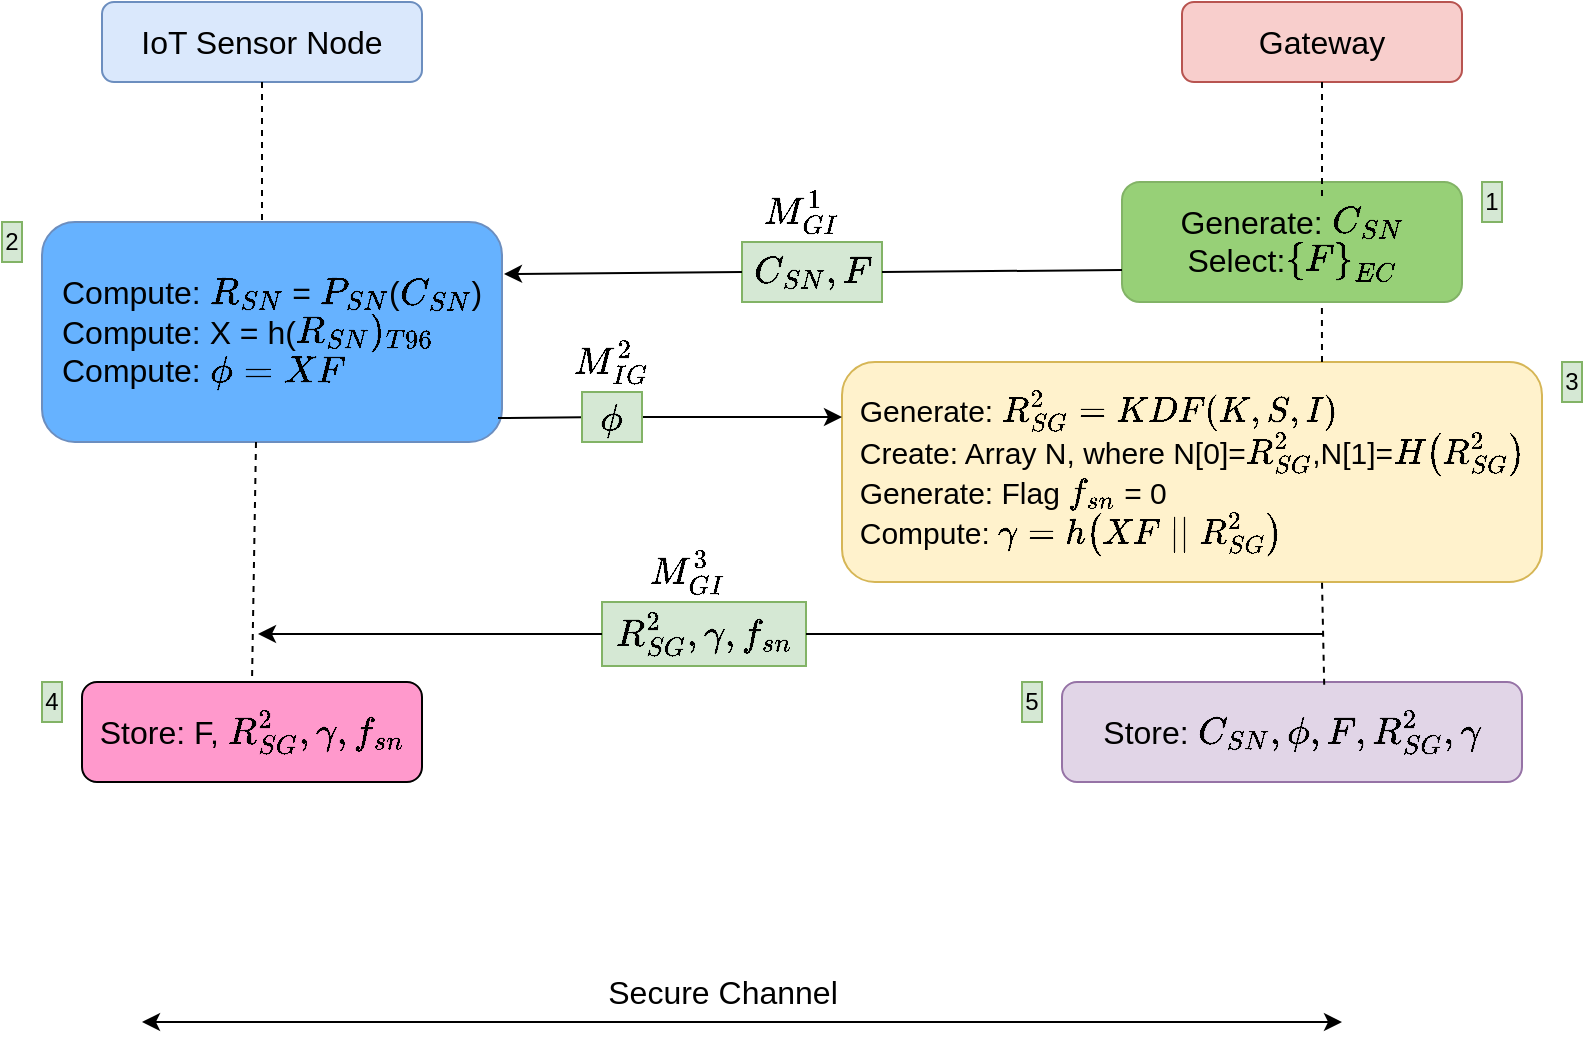 <mxfile version="21.1.4" type="github">
  <diagram name="Page-1" id="TNbmgFJ4rGOWiyjLX6vp">
    <mxGraphModel dx="992" dy="629" grid="1" gridSize="10" guides="1" tooltips="1" connect="1" arrows="1" fold="1" page="1" pageScale="1" pageWidth="850" pageHeight="1100" math="1" shadow="0">
      <root>
        <mxCell id="0" />
        <mxCell id="1" parent="0" />
        <mxCell id="ZjjznndVC-6k5SrVuJLU-1" value="&lt;font style=&quot;font-size: 16px;&quot;&gt;IoT Sensor Node&lt;/font&gt;" style="rounded=1;whiteSpace=wrap;html=1;fillColor=#dae8fc;strokeColor=#6c8ebf;" parent="1" vertex="1">
          <mxGeometry x="100" y="50" width="160" height="40" as="geometry" />
        </mxCell>
        <mxCell id="ZjjznndVC-6k5SrVuJLU-2" value="&lt;font style=&quot;font-size: 16px;&quot;&gt;Gateway&lt;/font&gt;" style="rounded=1;whiteSpace=wrap;html=1;fillColor=#f8cecc;strokeColor=#b85450;" parent="1" vertex="1">
          <mxGeometry x="640" y="50" width="140" height="40" as="geometry" />
        </mxCell>
        <mxCell id="ZjjznndVC-6k5SrVuJLU-3" value="&lt;font style=&quot;font-size: 16px;&quot;&gt;Compute: `R_{SN}` = `P_{SN}`(`C_{SN}`)&lt;br&gt;Compute: X = h(`R_{SN})_{T96}`&lt;br&gt;Compute: `\phi= XF`&lt;/font&gt;" style="rounded=1;whiteSpace=wrap;html=1;fillColor=#66B2FF;strokeColor=#6c8ebf;align=left;spacingLeft=8;" parent="1" vertex="1">
          <mxGeometry x="70" y="160" width="230" height="110" as="geometry" />
        </mxCell>
        <mxCell id="ZjjznndVC-6k5SrVuJLU-4" value="&lt;font style=&quot;font-size: 16px;&quot;&gt;Generate: `C_{SN}`&lt;br&gt;Select:`{F}_{EC}`&lt;/font&gt;" style="rounded=1;whiteSpace=wrap;html=1;fillColor=#97D077;strokeColor=#82b366;align=center;" parent="1" vertex="1">
          <mxGeometry x="610" y="140" width="170" height="60" as="geometry" />
        </mxCell>
        <mxCell id="ZjjznndVC-6k5SrVuJLU-6" value="&lt;div style=&quot;border-color: var(--border-color); text-align: left; font-size: 15px;&quot;&gt;&lt;font style=&quot;font-size: 15px;&quot;&gt;Generate: `R_{SG}^2 =KDF(K, S, I)`&lt;/font&gt;&lt;/div&gt;&lt;div style=&quot;border-color: var(--border-color); text-align: left; font-size: 15px;&quot;&gt;&lt;span style=&quot;border-color: var(--border-color); background-color: initial;&quot;&gt;&lt;font style=&quot;font-size: 15px;&quot;&gt;Create: Array N, where N[0]=`R_{SG}^2`,N[1]=`H(R_{SG}^2)`&lt;/font&gt;&lt;/span&gt;&lt;/div&gt;&lt;div style=&quot;border-color: var(--border-color); text-align: left; font-size: 15px;&quot;&gt;&lt;span style=&quot;border-color: var(--border-color); background-color: initial;&quot;&gt;&lt;font style=&quot;font-size: 15px;&quot;&gt;Generate: Flag `f_{sn}` = 0&lt;/font&gt;&lt;/span&gt;&lt;/div&gt;&lt;div style=&quot;border-color: var(--border-color); text-align: left; font-size: 15px;&quot;&gt;&lt;span style=&quot;border-color: var(--border-color); background-color: initial;&quot;&gt;&lt;font style=&quot;font-size: 15px;&quot;&gt;Compute: `\gamma=h(XF||R_{SG}^2)`&lt;/font&gt;&lt;/span&gt;&lt;/div&gt;" style="rounded=1;whiteSpace=wrap;html=1;fillColor=#fff2cc;strokeColor=#d6b656;" parent="1" vertex="1">
          <mxGeometry x="470" y="230" width="350" height="110" as="geometry" />
        </mxCell>
        <mxCell id="ZjjznndVC-6k5SrVuJLU-7" value="&lt;font style=&quot;font-size: 16px;&quot;&gt;Store: F, `R_{SG}^2, gamma, f_{sn}`&lt;/font&gt;" style="rounded=1;whiteSpace=wrap;html=1;fillColor=#FF99CC;" parent="1" vertex="1">
          <mxGeometry x="90" y="390" width="170" height="50" as="geometry" />
        </mxCell>
        <mxCell id="ZjjznndVC-6k5SrVuJLU-8" value="&lt;font style=&quot;font-size: 16px;&quot;&gt;Store: `C_{SN}, phi, F, R_{SG}^2, gamma`&lt;/font&gt;" style="rounded=1;whiteSpace=wrap;html=1;fillColor=#e1d5e7;strokeColor=#9673a6;" parent="1" vertex="1">
          <mxGeometry x="580" y="390" width="230" height="50" as="geometry" />
        </mxCell>
        <mxCell id="ZjjznndVC-6k5SrVuJLU-9" value="&lt;font style=&quot;font-size: 16px;&quot;&gt;`C_{SN}, F`&lt;/font&gt;" style="rounded=0;whiteSpace=wrap;html=1;fillColor=#d5e8d4;strokeColor=#82b366;" parent="1" vertex="1">
          <mxGeometry x="420" y="170" width="70" height="30" as="geometry" />
        </mxCell>
        <mxCell id="ZjjznndVC-6k5SrVuJLU-11" value="&lt;font style=&quot;font-size: 16px;&quot;&gt;`R_{SG}^2, gamma,f_{sn}`&lt;/font&gt;" style="rounded=0;whiteSpace=wrap;html=1;fillColor=#d5e8d4;strokeColor=#82b366;" parent="1" vertex="1">
          <mxGeometry x="350" y="350" width="102" height="32" as="geometry" />
        </mxCell>
        <mxCell id="ZjjznndVC-6k5SrVuJLU-14" value="" style="endArrow=classic;html=1;rounded=0;exitX=1;exitY=0.5;exitDx=0;exitDy=0;entryX=0;entryY=0.25;entryDx=0;entryDy=0;" parent="1" source="ZjjznndVC-6k5SrVuJLU-10" target="ZjjznndVC-6k5SrVuJLU-6" edge="1">
          <mxGeometry width="50" height="50" relative="1" as="geometry">
            <mxPoint x="421" y="256" as="sourcePoint" />
            <mxPoint x="460" y="256" as="targetPoint" />
          </mxGeometry>
        </mxCell>
        <mxCell id="ZjjznndVC-6k5SrVuJLU-15" value="" style="endArrow=none;dashed=1;html=1;rounded=0;entryX=0.5;entryY=0;entryDx=0;entryDy=0;" parent="1" target="ZjjznndVC-6k5SrVuJLU-7" edge="1">
          <mxGeometry width="50" height="50" relative="1" as="geometry">
            <mxPoint x="177" y="270" as="sourcePoint" />
            <mxPoint x="110" y="390" as="targetPoint" />
          </mxGeometry>
        </mxCell>
        <mxCell id="ZjjznndVC-6k5SrVuJLU-16" value="" style="endArrow=none;dashed=1;html=1;rounded=0;exitX=0.57;exitY=0.028;exitDx=0;exitDy=0;exitPerimeter=0;" parent="1" source="ZjjznndVC-6k5SrVuJLU-8" edge="1">
          <mxGeometry width="50" height="50" relative="1" as="geometry">
            <mxPoint x="731" y="389" as="sourcePoint" />
            <mxPoint x="710" y="340" as="targetPoint" />
          </mxGeometry>
        </mxCell>
        <mxCell id="ZjjznndVC-6k5SrVuJLU-17" value="" style="endArrow=none;html=1;rounded=0;entryX=1;entryY=0.5;entryDx=0;entryDy=0;" parent="1" target="ZjjznndVC-6k5SrVuJLU-11" edge="1">
          <mxGeometry width="50" height="50" relative="1" as="geometry">
            <mxPoint x="711" y="366" as="sourcePoint" />
            <mxPoint x="450" y="240" as="targetPoint" />
          </mxGeometry>
        </mxCell>
        <mxCell id="ZjjznndVC-6k5SrVuJLU-18" value="" style="endArrow=classic;html=1;rounded=0;exitX=0;exitY=0.5;exitDx=0;exitDy=0;" parent="1" source="ZjjznndVC-6k5SrVuJLU-11" edge="1">
          <mxGeometry width="50" height="50" relative="1" as="geometry">
            <mxPoint x="400" y="290" as="sourcePoint" />
            <mxPoint x="178" y="366" as="targetPoint" />
          </mxGeometry>
        </mxCell>
        <mxCell id="ZjjznndVC-6k5SrVuJLU-19" value="" style="endArrow=none;html=1;rounded=0;entryX=1;entryY=0.5;entryDx=0;entryDy=0;" parent="1" target="ZjjznndVC-6k5SrVuJLU-9" edge="1">
          <mxGeometry width="50" height="50" relative="1" as="geometry">
            <mxPoint x="610" y="184" as="sourcePoint" />
            <mxPoint x="450" y="240" as="targetPoint" />
          </mxGeometry>
        </mxCell>
        <mxCell id="ZjjznndVC-6k5SrVuJLU-20" value="" style="endArrow=classic;html=1;rounded=0;exitX=0;exitY=0.5;exitDx=0;exitDy=0;" parent="1" source="ZjjznndVC-6k5SrVuJLU-9" edge="1">
          <mxGeometry width="50" height="50" relative="1" as="geometry">
            <mxPoint x="400" y="290" as="sourcePoint" />
            <mxPoint x="301" y="186" as="targetPoint" />
          </mxGeometry>
        </mxCell>
        <mxCell id="ZjjznndVC-6k5SrVuJLU-21" value="" style="endArrow=none;dashed=1;html=1;rounded=0;" parent="1" edge="1">
          <mxGeometry width="50" height="50" relative="1" as="geometry">
            <mxPoint x="180" y="90" as="sourcePoint" />
            <mxPoint x="180" y="160" as="targetPoint" />
          </mxGeometry>
        </mxCell>
        <mxCell id="ZjjznndVC-6k5SrVuJLU-22" value="" style="endArrow=none;dashed=1;html=1;rounded=0;entryX=0.588;entryY=1;entryDx=0;entryDy=0;entryPerimeter=0;" parent="1" target="ZjjznndVC-6k5SrVuJLU-4" edge="1">
          <mxGeometry width="50" height="50" relative="1" as="geometry">
            <mxPoint x="710" y="230" as="sourcePoint" />
            <mxPoint x="450" y="240" as="targetPoint" />
          </mxGeometry>
        </mxCell>
        <mxCell id="ZjjznndVC-6k5SrVuJLU-23" value="" style="endArrow=none;dashed=1;html=1;rounded=0;exitX=0.5;exitY=1;exitDx=0;exitDy=0;" parent="1" source="ZjjznndVC-6k5SrVuJLU-2" edge="1">
          <mxGeometry width="50" height="50" relative="1" as="geometry">
            <mxPoint x="400" y="290" as="sourcePoint" />
            <mxPoint x="710" y="150" as="targetPoint" />
          </mxGeometry>
        </mxCell>
        <mxCell id="ZjjznndVC-6k5SrVuJLU-24" value="1" style="rounded=0;whiteSpace=wrap;html=1;fillColor=#d5e8d4;strokeColor=#82b366;" parent="1" vertex="1">
          <mxGeometry x="790" y="140" width="10" height="20" as="geometry" />
        </mxCell>
        <mxCell id="ZjjznndVC-6k5SrVuJLU-25" value="2" style="rounded=0;whiteSpace=wrap;html=1;fillColor=#d5e8d4;strokeColor=#82b366;" parent="1" vertex="1">
          <mxGeometry x="50" y="160" width="10" height="20" as="geometry" />
        </mxCell>
        <mxCell id="ZjjznndVC-6k5SrVuJLU-26" value="3" style="rounded=0;whiteSpace=wrap;html=1;fillColor=#d5e8d4;strokeColor=#82b366;" parent="1" vertex="1">
          <mxGeometry x="830" y="230" width="10" height="20" as="geometry" />
        </mxCell>
        <mxCell id="ZjjznndVC-6k5SrVuJLU-27" value="4" style="rounded=0;whiteSpace=wrap;html=1;fillColor=#d5e8d4;strokeColor=#82b366;" parent="1" vertex="1">
          <mxGeometry x="70" y="390" width="10" height="20" as="geometry" />
        </mxCell>
        <mxCell id="ZjjznndVC-6k5SrVuJLU-28" value="5" style="rounded=0;whiteSpace=wrap;html=1;fillColor=#d5e8d4;strokeColor=#82b366;" parent="1" vertex="1">
          <mxGeometry x="560" y="390" width="10" height="20" as="geometry" />
        </mxCell>
        <UserObject label="&lt;font style=&quot;font-size: 16px;&quot;&gt;`M_{GI}^1`&lt;/font&gt;" placeholders="1" name="Variable" id="ZjjznndVC-6k5SrVuJLU-31">
          <mxCell style="text;html=1;strokeColor=none;fillColor=none;align=center;verticalAlign=middle;whiteSpace=wrap;overflow=hidden;" parent="1" vertex="1">
            <mxGeometry x="410" y="140" width="80" height="30" as="geometry" />
          </mxCell>
        </UserObject>
        <UserObject label="&lt;font style=&quot;font-size: 16px;&quot;&gt;`M_{IG}^2`&lt;/font&gt;" placeholders="1" name="Variable" id="ZjjznndVC-6k5SrVuJLU-33">
          <mxCell style="text;html=1;strokeColor=none;fillColor=none;align=center;verticalAlign=middle;whiteSpace=wrap;overflow=hidden;" parent="1" vertex="1">
            <mxGeometry x="315" y="215" width="80" height="30" as="geometry" />
          </mxCell>
        </UserObject>
        <UserObject label="&lt;font style=&quot;font-size: 16px;&quot;&gt;`M_{GI}^3`&lt;/font&gt;" placeholders="1" name="Variable" id="ZjjznndVC-6k5SrVuJLU-34">
          <mxCell style="text;html=1;strokeColor=none;fillColor=none;align=center;verticalAlign=middle;whiteSpace=wrap;overflow=hidden;" parent="1" vertex="1">
            <mxGeometry x="352.5" y="320" width="80" height="30" as="geometry" />
          </mxCell>
        </UserObject>
        <mxCell id="oK1kQUxt6v8wb85KCXEv-8" value="" style="endArrow=none;html=1;rounded=0;" edge="1" parent="1" target="ZjjznndVC-6k5SrVuJLU-10">
          <mxGeometry width="50" height="50" relative="1" as="geometry">
            <mxPoint x="298" y="258" as="sourcePoint" />
            <mxPoint x="395" y="255" as="targetPoint" />
          </mxGeometry>
        </mxCell>
        <mxCell id="ZjjznndVC-6k5SrVuJLU-10" value="&lt;font style=&quot;font-size: 16px;&quot;&gt;`\phi`&lt;/font&gt;" style="rounded=0;whiteSpace=wrap;html=1;fillColor=#d5e8d4;strokeColor=#82b366;" parent="1" vertex="1">
          <mxGeometry x="340" y="245" width="30" height="25" as="geometry" />
        </mxCell>
        <mxCell id="oK1kQUxt6v8wb85KCXEv-10" value="" style="endArrow=classic;startArrow=classic;html=1;rounded=0;" edge="1" parent="1">
          <mxGeometry width="50" height="50" relative="1" as="geometry">
            <mxPoint x="120" y="560" as="sourcePoint" />
            <mxPoint x="720" y="560" as="targetPoint" />
          </mxGeometry>
        </mxCell>
        <mxCell id="oK1kQUxt6v8wb85KCXEv-11" value="&lt;font style=&quot;font-size: 16px;&quot;&gt;Secure Channel&lt;/font&gt;" style="text;html=1;align=center;verticalAlign=middle;resizable=0;points=[];autosize=1;strokeColor=none;fillColor=none;" vertex="1" parent="1">
          <mxGeometry x="340" y="530" width="140" height="30" as="geometry" />
        </mxCell>
      </root>
    </mxGraphModel>
  </diagram>
</mxfile>
